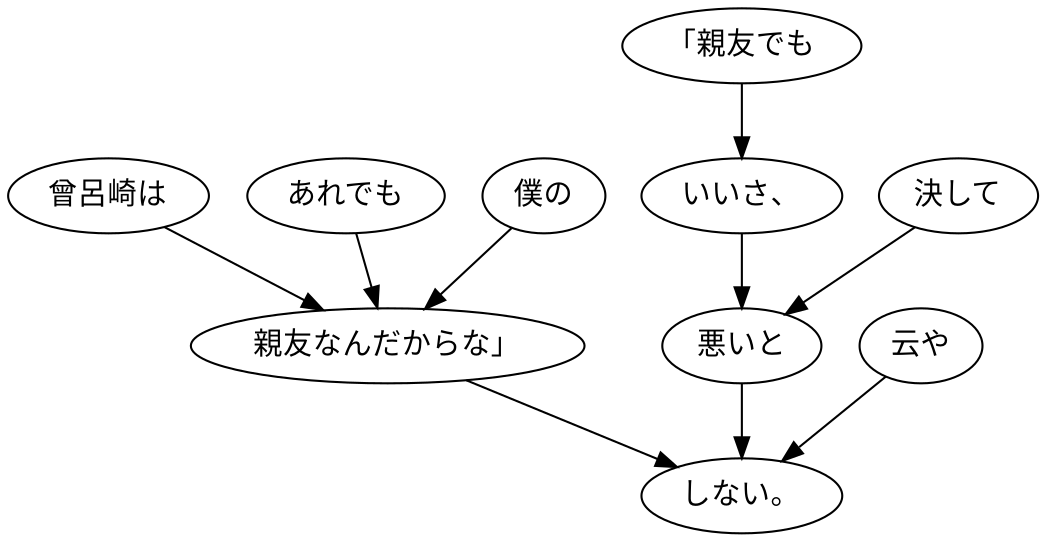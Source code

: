 digraph graph1385 {
	node0 [label="曾呂崎は"];
	node1 [label="あれでも"];
	node2 [label="僕の"];
	node3 [label="親友なんだからな」"];
	node4 [label="「親友でも"];
	node5 [label="いいさ、"];
	node6 [label="決して"];
	node7 [label="悪いと"];
	node8 [label="云や"];
	node9 [label="しない。"];
	node0 -> node3;
	node1 -> node3;
	node2 -> node3;
	node3 -> node9;
	node4 -> node5;
	node5 -> node7;
	node6 -> node7;
	node7 -> node9;
	node8 -> node9;
}

